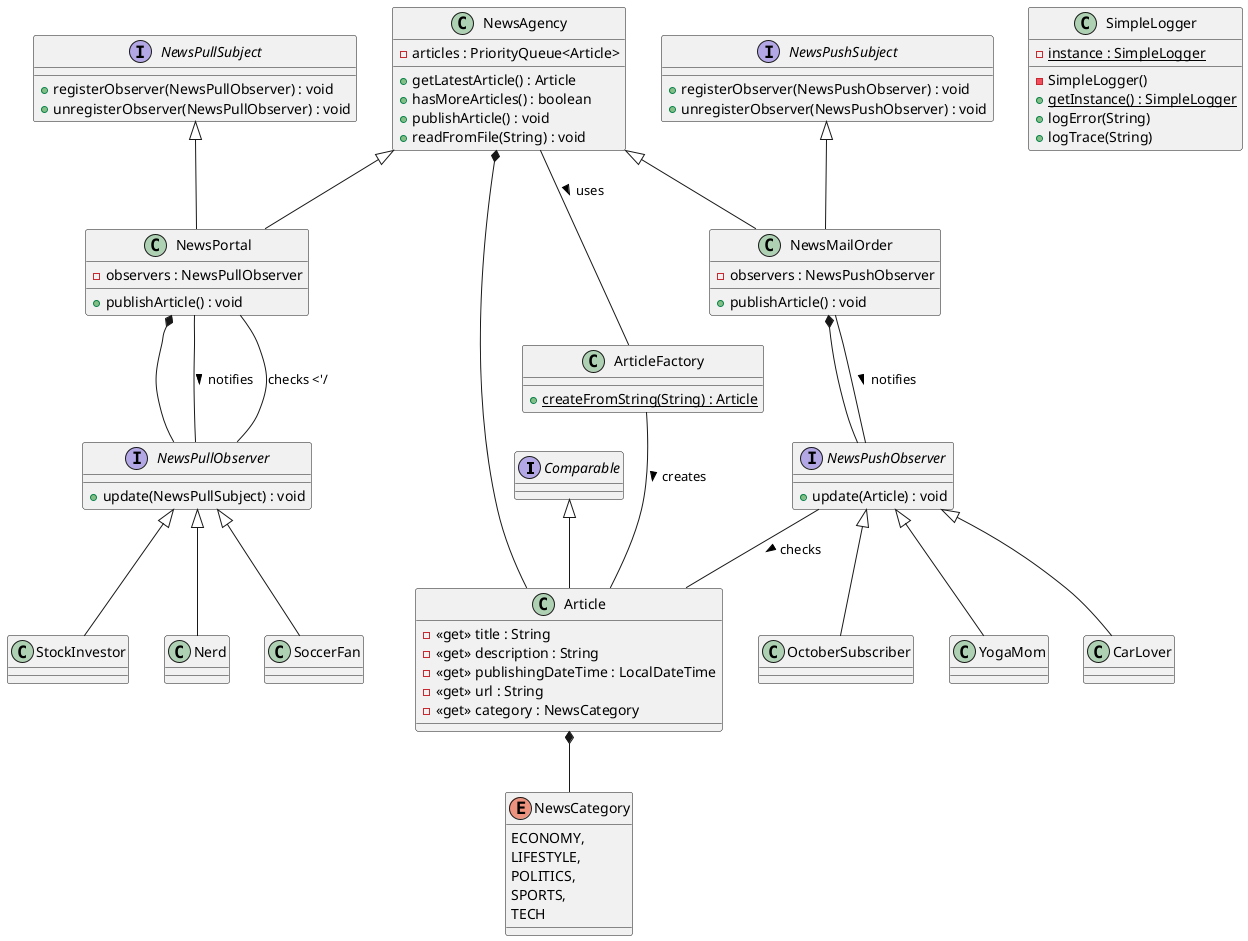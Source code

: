 @startuml
interface Comparable

class SimpleLogger {
    {static} - instance : SimpleLogger
    - SimpleLogger()
    {static} + getInstance() : SimpleLogger
    + logError(String)
    + logTrace(String)
}

class NewsAgency {
    - articles : PriorityQueue<Article>
    + getLatestArticle() : Article
    + hasMoreArticles() : boolean
    + publishArticle() : void
    + readFromFile(String) : void
}

class ArticleFactory {
    {static} + createFromString(String) : Article
}

class Article {
    - <<get>> title : String
    - <<get>> description : String
    - <<get>> publishingDateTime : LocalDateTime
    - <<get>> url : String
    - <<get>> category : NewsCategory
}

enum NewsCategory {
    ECONOMY,
    LIFESTYLE,
    POLITICS,
    SPORTS,
    TECH
}

NewsAgency *-- Article
NewsAgency -- ArticleFactory : uses >

ArticleFactory -- Article : creates >
Comparable <|-- Article
Article *-- NewsCategory


interface NewsPullSubject {
    + registerObserver(NewsPullObserver) : void
    + unregisterObserver(NewsPullObserver) : void
}

interface NewsPullObserver {
    + update(NewsPullSubject) : void
}

class NewsPortal {
    - observers : NewsPullObserver
    + publishArticle() : void
}

NewsAgency <|-- NewsPortal
NewsPullSubject <|-- NewsPortal
NewsPullObserver <|-- Nerd
NewsPullObserver <|-- SoccerFan
NewsPullObserver <|-- StockInvestor
NewsPortal *-- NewsPullObserver
NewsPortal -- NewsPullObserver : notifies >
NewsPortal -- NewsPullObserver : checks <'/

interface NewsPushSubject {
    + registerObserver(NewsPushObserver) : void
    + unregisterObserver(NewsPushObserver) : void
}

interface NewsPushObserver {
    + update(Article) : void
}

class NewsMailOrder {
    - observers : NewsPushObserver
    + publishArticle() : void
}

NewsAgency <|-- NewsMailOrder
NewsPushSubject <|-- NewsMailOrder
NewsPushObserver <|-- CarLover
NewsPushObserver <|-- OctoberSubscriber
NewsPushObserver <|-- YogaMom
NewsMailOrder *-- NewsPushObserver
NewsMailOrder -- NewsPushObserver : notifies >
NewsPushObserver -- Article : checks >
@enduml

